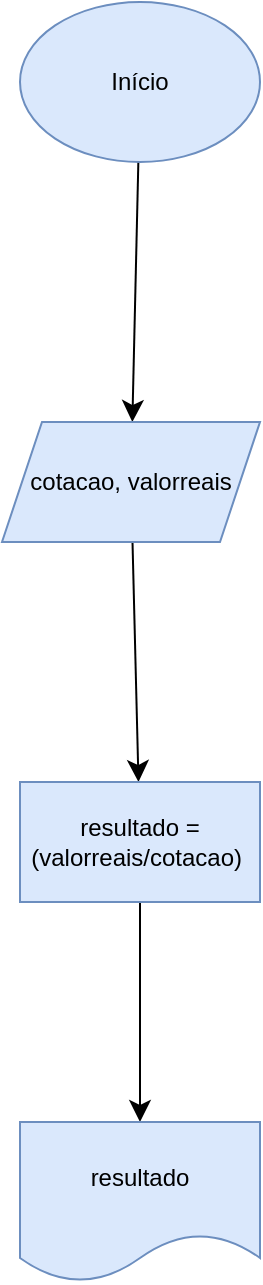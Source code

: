 <mxfile version="26.1.0">
  <diagram name="Página-1" id="vb5BsKDFLn6NXj41lYb_">
    <mxGraphModel dx="794" dy="470" grid="0" gridSize="10" guides="1" tooltips="1" connect="1" arrows="1" fold="1" page="0" pageScale="1" pageWidth="827" pageHeight="1169" math="0" shadow="0">
      <root>
        <mxCell id="0" />
        <mxCell id="1" parent="0" />
        <mxCell id="o1Pg8Bay_mtpyTVh35mw-4" value="" style="edgeStyle=none;curved=1;rounded=0;orthogonalLoop=1;jettySize=auto;html=1;fontSize=12;startSize=8;endSize=8;" edge="1" parent="1" source="o1Pg8Bay_mtpyTVh35mw-2" target="o1Pg8Bay_mtpyTVh35mw-3">
          <mxGeometry relative="1" as="geometry" />
        </mxCell>
        <mxCell id="o1Pg8Bay_mtpyTVh35mw-2" value="Início" style="ellipse;whiteSpace=wrap;html=1;fillColor=#dae8fc;strokeColor=#6c8ebf;" vertex="1" parent="1">
          <mxGeometry x="115" y="17" width="120" height="80" as="geometry" />
        </mxCell>
        <mxCell id="o1Pg8Bay_mtpyTVh35mw-6" value="" style="edgeStyle=none;curved=1;rounded=0;orthogonalLoop=1;jettySize=auto;html=1;fontSize=12;startSize=8;endSize=8;" edge="1" parent="1" source="o1Pg8Bay_mtpyTVh35mw-3" target="o1Pg8Bay_mtpyTVh35mw-5">
          <mxGeometry relative="1" as="geometry" />
        </mxCell>
        <mxCell id="o1Pg8Bay_mtpyTVh35mw-3" value="cotacao, valorreais" style="shape=parallelogram;perimeter=parallelogramPerimeter;whiteSpace=wrap;html=1;fixedSize=1;fillColor=#dae8fc;strokeColor=#6c8ebf;" vertex="1" parent="1">
          <mxGeometry x="106" y="227" width="129" height="60" as="geometry" />
        </mxCell>
        <mxCell id="o1Pg8Bay_mtpyTVh35mw-8" value="" style="edgeStyle=none;curved=1;rounded=0;orthogonalLoop=1;jettySize=auto;html=1;fontSize=12;startSize=8;endSize=8;" edge="1" parent="1" source="o1Pg8Bay_mtpyTVh35mw-5" target="o1Pg8Bay_mtpyTVh35mw-7">
          <mxGeometry relative="1" as="geometry" />
        </mxCell>
        <mxCell id="o1Pg8Bay_mtpyTVh35mw-5" value="resultado = (valorreais/cotacao)&amp;nbsp;" style="whiteSpace=wrap;html=1;fillColor=#dae8fc;strokeColor=#6c8ebf;" vertex="1" parent="1">
          <mxGeometry x="115" y="407" width="120" height="60" as="geometry" />
        </mxCell>
        <mxCell id="o1Pg8Bay_mtpyTVh35mw-7" value="resultado" style="shape=document;whiteSpace=wrap;html=1;boundedLbl=1;fillColor=#dae8fc;strokeColor=#6c8ebf;" vertex="1" parent="1">
          <mxGeometry x="115" y="577" width="120" height="80" as="geometry" />
        </mxCell>
      </root>
    </mxGraphModel>
  </diagram>
</mxfile>
